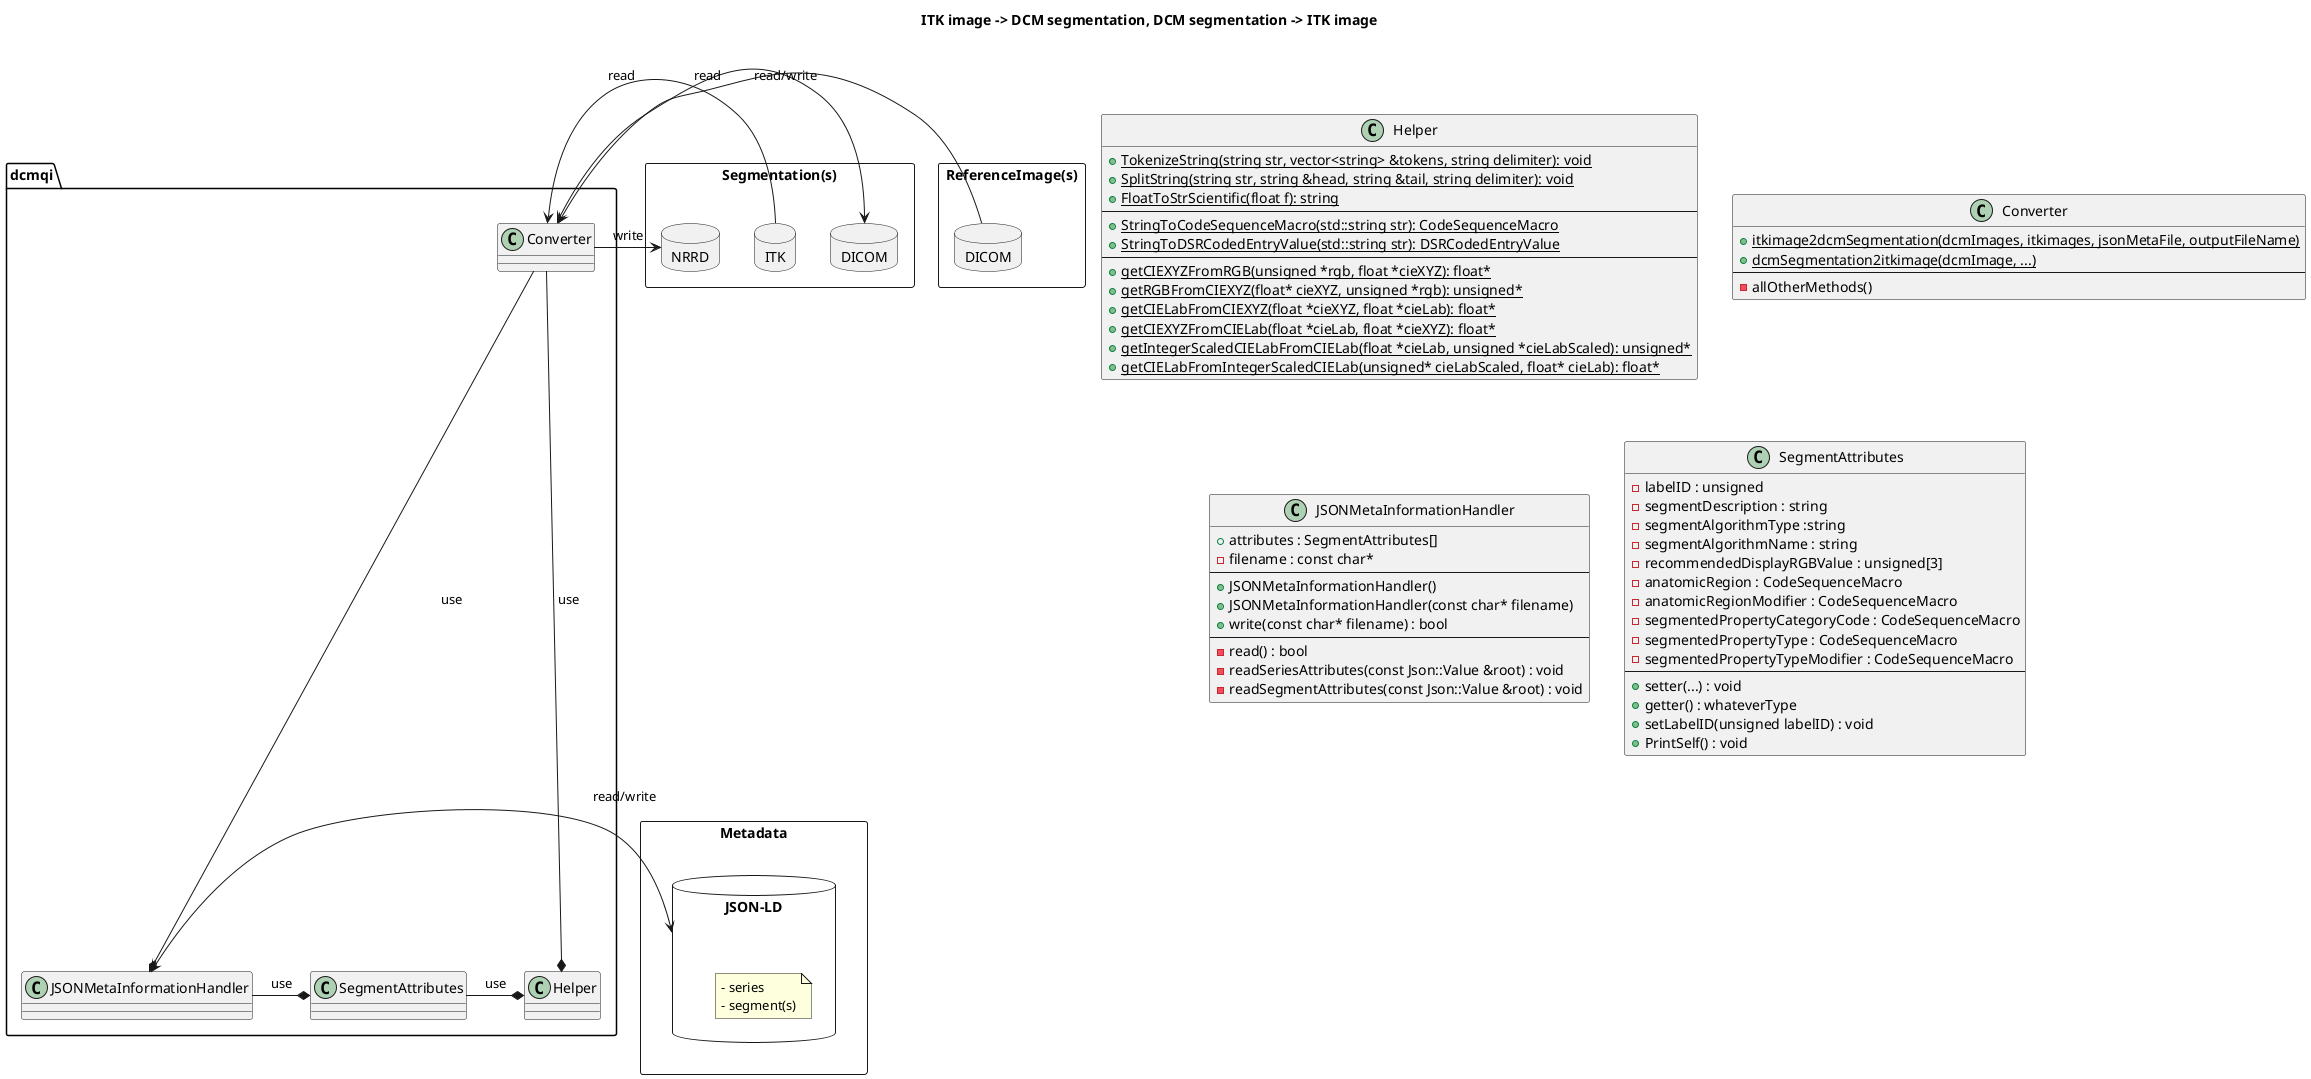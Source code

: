 @startuml

title ITK image -> DCM segmentation, DCM segmentation -> ITK image

package Metadata <<Rectangle>> {
    package JSON-LD as JSON <<Database>> {
        note as metaNote
          - series
          - segment(s)
        end note
    }
}

package Segmentation(s) <<Rectangle>>{
    package NRRD <<Database>> {
    }
    package ITK <<Database>> {
    }
    package DICOM <<Database>>{
    }
}

package ReferenceImage(s) as ReferenceImage <<Rectangle>> {
    package DICOM as DICOM1 <<Database>>{
    }
}

package dcmqi {

    Converter ---* JSONMetaInformationHandler: use
    Converter ---* Helper : use

    JSONMetaInformationHandler -* SegmentAttributes : use

    JSONMetaInformationHandler <-> JSON : read/write
    Converter <-> DICOM: read/write
    Converter <- DICOM1: read

    Converter <- ITK: read
    Converter -> NRRD: write

    SegmentAttributes -*  Helper : use
}

class Helper {
    + {static} TokenizeString(string str, vector<string> &tokens, string delimiter): void
    + {static} SplitString(string str, string &head, string &tail, string delimiter): void
    + {static} FloatToStrScientific(float f): string
---
    + {static} StringToCodeSequenceMacro(std::string str): CodeSequenceMacro
    + {static} StringToDSRCodedEntryValue(std::string str): DSRCodedEntryValue
---
    + {static} getCIEXYZFromRGB(unsigned *rgb, float *cieXYZ): float*
    + {static} getRGBFromCIEXYZ(float* cieXYZ, unsigned *rgb): unsigned*
    + {static} getCIELabFromCIEXYZ(float *cieXYZ, float *cieLab): float*
    + {static} getCIEXYZFromCIELab(float *cieLab, float *cieXYZ): float*
    + {static} getIntegerScaledCIELabFromCIELab(float *cieLab, unsigned *cieLabScaled): unsigned*
    + {static} getCIELabFromIntegerScaledCIELab(unsigned* cieLabScaled, float* cieLab): float*
}

class Converter {
    + {static} itkimage2dcmSegmentation(dcmImages, itkimages, jsonMetaFile, outputFileName)
    + {static} dcmSegmentation2itkimage(dcmImage, ...)
---
    - allOtherMethods()
}

class JSONMetaInformationHandler {
    + attributes : SegmentAttributes[]
    - filename : const char*
---
    + JSONMetaInformationHandler()
    + JSONMetaInformationHandler(const char* filename)
    + write(const char* filename) : bool
---
    - read() : bool
    - readSeriesAttributes(const Json::Value &root) : void
    - readSegmentAttributes(const Json::Value &root) : void
}

class SegmentAttributes {
    - labelID : unsigned
    - segmentDescription : string
    - segmentAlgorithmType :string
    - segmentAlgorithmName : string
    - recommendedDisplayRGBValue : unsigned[3]
    - anatomicRegion : CodeSequenceMacro
    - anatomicRegionModifier : CodeSequenceMacro
    - segmentedPropertyCategoryCode : CodeSequenceMacro
    - segmentedPropertyType : CodeSequenceMacro
    - segmentedPropertyTypeModifier : CodeSequenceMacro
---
    + setter(...) : void
    + getter() : whateverType
    + setLabelID(unsigned labelID) : void
    + PrintSelf() : void
}

@enduml